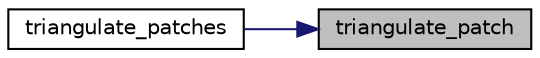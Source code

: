 digraph "triangulate_patch"
{
 // LATEX_PDF_SIZE
  edge [fontname="Helvetica",fontsize="10",labelfontname="Helvetica",labelfontsize="10"];
  node [fontname="Helvetica",fontsize="10",shape=record];
  rankdir="RL";
  Node1 [label="triangulate_patch",height=0.2,width=0.4,color="black", fillcolor="grey75", style="filled", fontcolor="black",tooltip=" "];
  Node1 -> Node2 [dir="back",color="midnightblue",fontsize="10",style="solid",fontname="Helvetica"];
  Node2 [label="triangulate_patches",height=0.2,width=0.4,color="black", fillcolor="white", style="filled",URL="$d7/d5f/system_8_c.html#af247c0f3c7aca552fa7c1766b0df3a5e",tooltip=" "];
}
